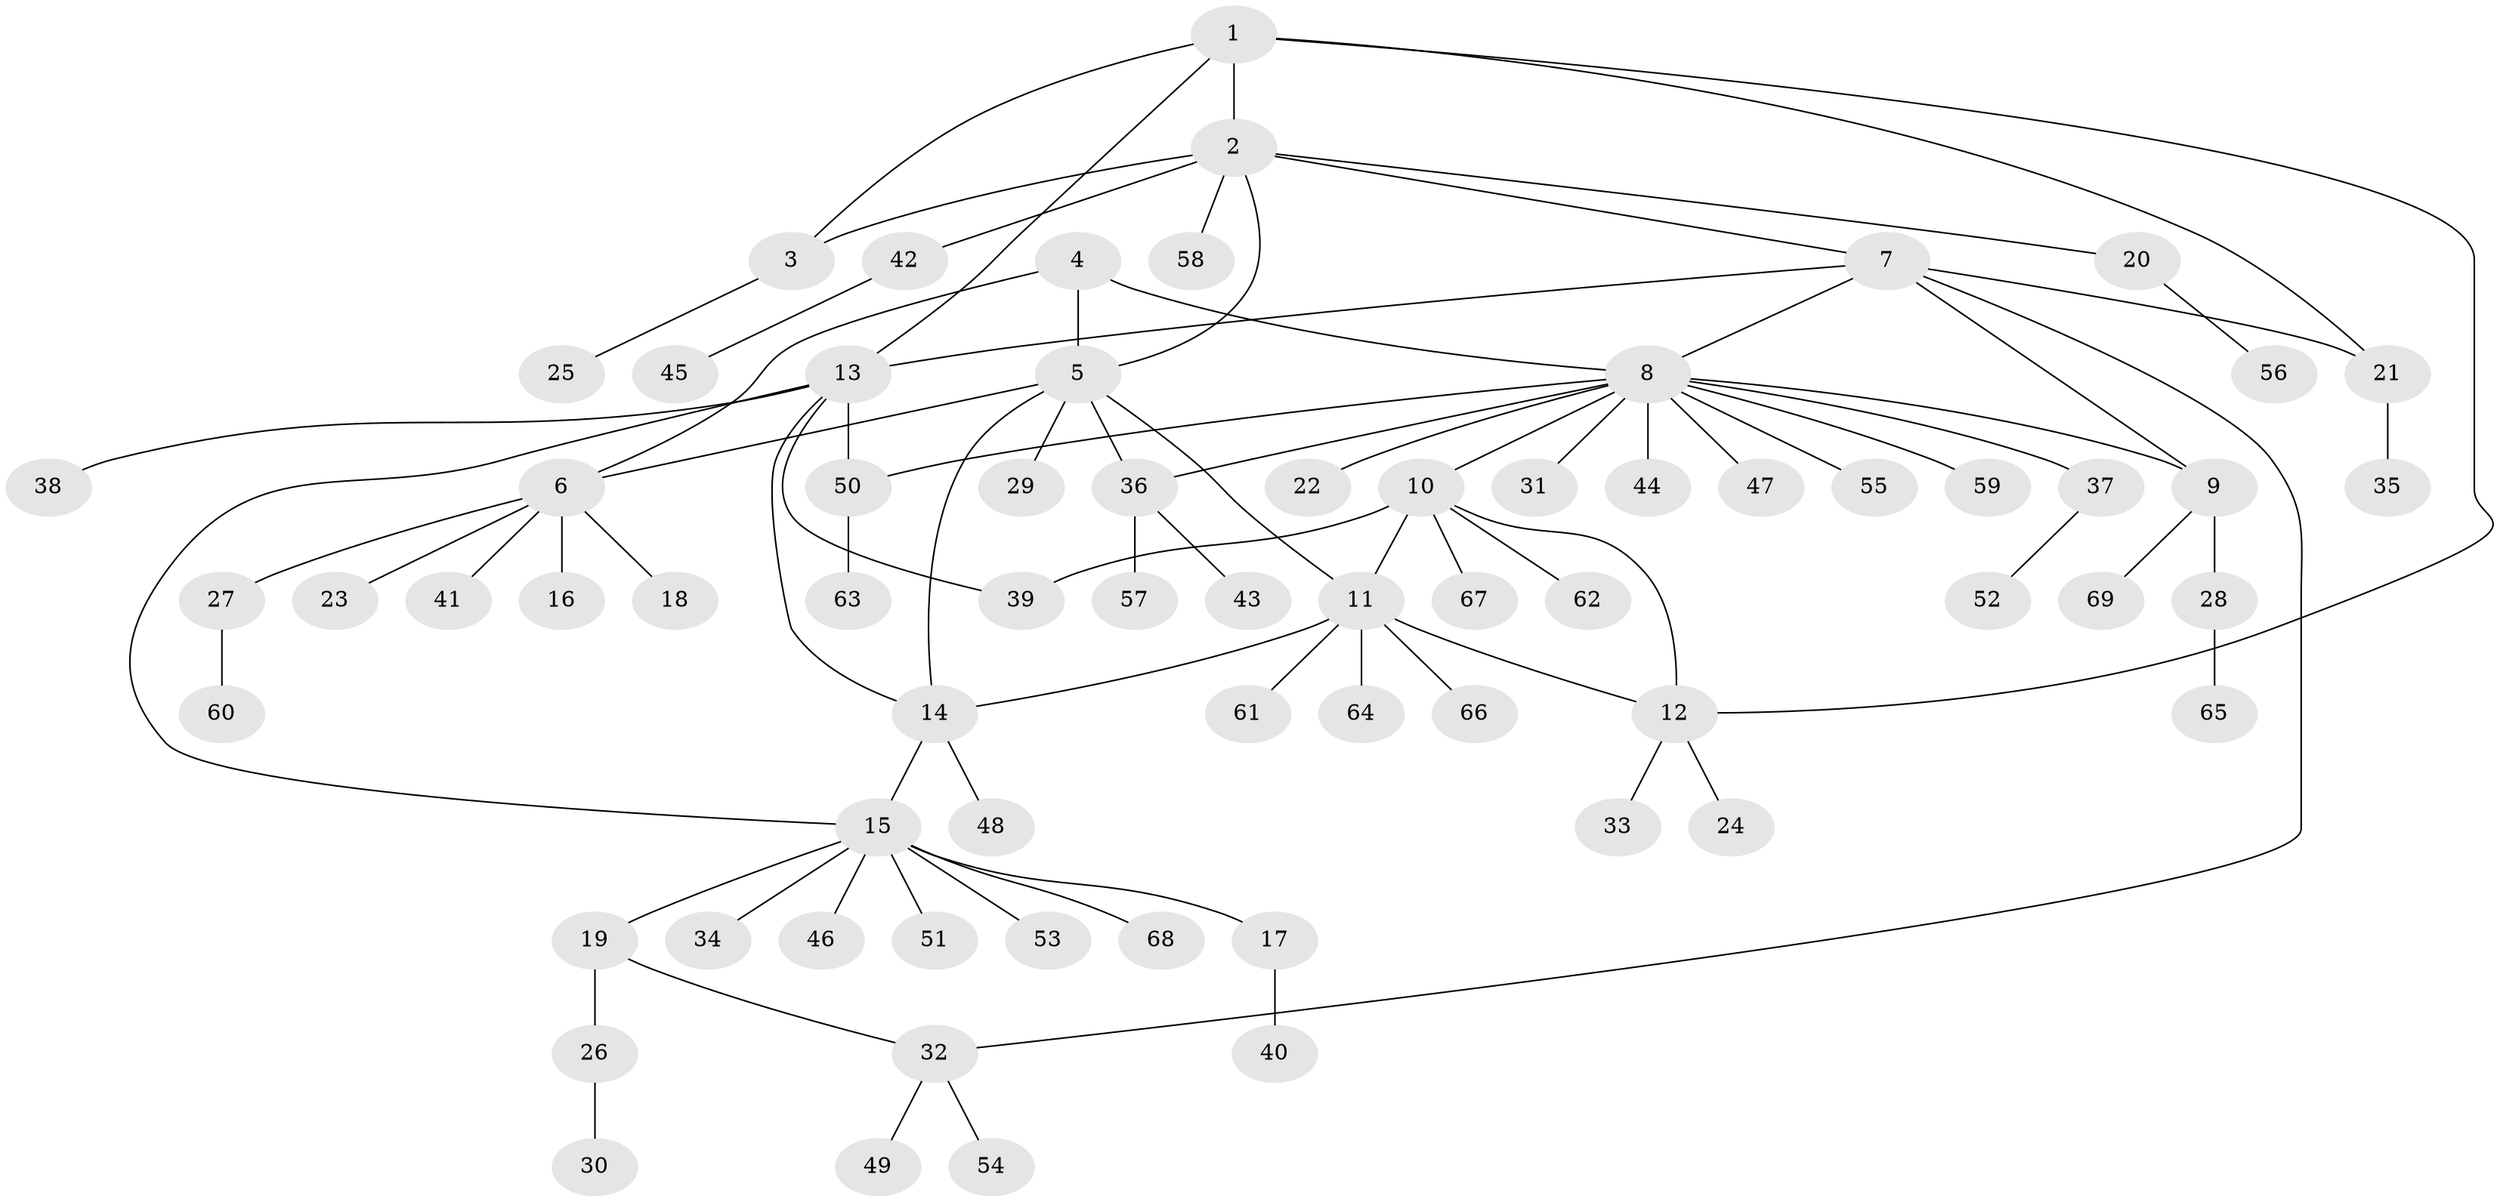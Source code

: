 // coarse degree distribution, {5: 0.04081632653061224, 9: 0.04081632653061224, 3: 0.061224489795918366, 6: 0.061224489795918366, 14: 0.02040816326530612, 4: 0.04081632653061224, 8: 0.02040816326530612, 1: 0.6326530612244898, 2: 0.08163265306122448}
// Generated by graph-tools (version 1.1) at 2025/24/03/03/25 07:24:16]
// undirected, 69 vertices, 84 edges
graph export_dot {
graph [start="1"]
  node [color=gray90,style=filled];
  1;
  2;
  3;
  4;
  5;
  6;
  7;
  8;
  9;
  10;
  11;
  12;
  13;
  14;
  15;
  16;
  17;
  18;
  19;
  20;
  21;
  22;
  23;
  24;
  25;
  26;
  27;
  28;
  29;
  30;
  31;
  32;
  33;
  34;
  35;
  36;
  37;
  38;
  39;
  40;
  41;
  42;
  43;
  44;
  45;
  46;
  47;
  48;
  49;
  50;
  51;
  52;
  53;
  54;
  55;
  56;
  57;
  58;
  59;
  60;
  61;
  62;
  63;
  64;
  65;
  66;
  67;
  68;
  69;
  1 -- 2;
  1 -- 3;
  1 -- 12;
  1 -- 13;
  1 -- 21;
  2 -- 3;
  2 -- 5;
  2 -- 7;
  2 -- 20;
  2 -- 42;
  2 -- 58;
  3 -- 25;
  4 -- 5;
  4 -- 6;
  4 -- 8;
  5 -- 6;
  5 -- 11;
  5 -- 14;
  5 -- 29;
  5 -- 36;
  6 -- 16;
  6 -- 18;
  6 -- 23;
  6 -- 27;
  6 -- 41;
  7 -- 8;
  7 -- 9;
  7 -- 13;
  7 -- 21;
  7 -- 32;
  8 -- 9;
  8 -- 10;
  8 -- 22;
  8 -- 31;
  8 -- 36;
  8 -- 37;
  8 -- 44;
  8 -- 47;
  8 -- 50;
  8 -- 55;
  8 -- 59;
  9 -- 28;
  9 -- 69;
  10 -- 11;
  10 -- 12;
  10 -- 39;
  10 -- 62;
  10 -- 67;
  11 -- 12;
  11 -- 14;
  11 -- 61;
  11 -- 64;
  11 -- 66;
  12 -- 24;
  12 -- 33;
  13 -- 14;
  13 -- 15;
  13 -- 38;
  13 -- 39;
  13 -- 50;
  14 -- 15;
  14 -- 48;
  15 -- 17;
  15 -- 19;
  15 -- 34;
  15 -- 46;
  15 -- 51;
  15 -- 53;
  15 -- 68;
  17 -- 40;
  19 -- 26;
  19 -- 32;
  20 -- 56;
  21 -- 35;
  26 -- 30;
  27 -- 60;
  28 -- 65;
  32 -- 49;
  32 -- 54;
  36 -- 43;
  36 -- 57;
  37 -- 52;
  42 -- 45;
  50 -- 63;
}
